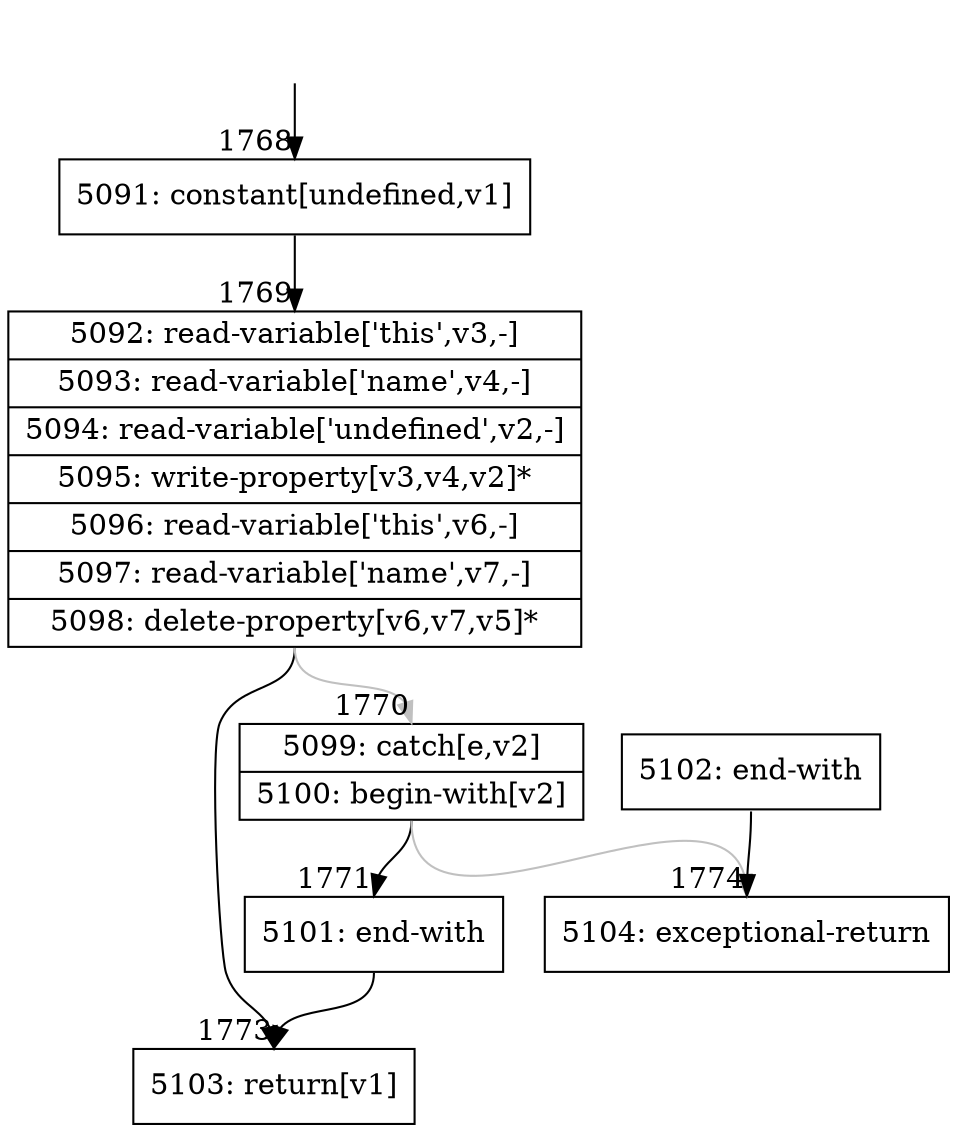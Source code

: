 digraph {
rankdir="TD"
BB_entry128[shape=none,label=""];
BB_entry128 -> BB1768 [tailport=s, headport=n, headlabel="    1768"]
BB1768 [shape=record label="{5091: constant[undefined,v1]}" ] 
BB1768 -> BB1769 [tailport=s, headport=n, headlabel="      1769"]
BB1769 [shape=record label="{5092: read-variable['this',v3,-]|5093: read-variable['name',v4,-]|5094: read-variable['undefined',v2,-]|5095: write-property[v3,v4,v2]*|5096: read-variable['this',v6,-]|5097: read-variable['name',v7,-]|5098: delete-property[v6,v7,v5]*}" ] 
BB1769 -> BB1773 [tailport=s, headport=n, headlabel="      1773"]
BB1769 -> BB1770 [tailport=s, headport=n, color=gray, headlabel="      1770"]
BB1770 [shape=record label="{5099: catch[e,v2]|5100: begin-with[v2]}" ] 
BB1770 -> BB1771 [tailport=s, headport=n, headlabel="      1771"]
BB1770 -> BB1774 [tailport=s, headport=n, color=gray, headlabel="      1774"]
BB1771 [shape=record label="{5101: end-with}" ] 
BB1771 -> BB1773 [tailport=s, headport=n]
BB1772 [shape=record label="{5102: end-with}" ] 
BB1772 -> BB1774 [tailport=s, headport=n]
BB1773 [shape=record label="{5103: return[v1]}" ] 
BB1774 [shape=record label="{5104: exceptional-return}" ] 
//#$~ 2067
}
